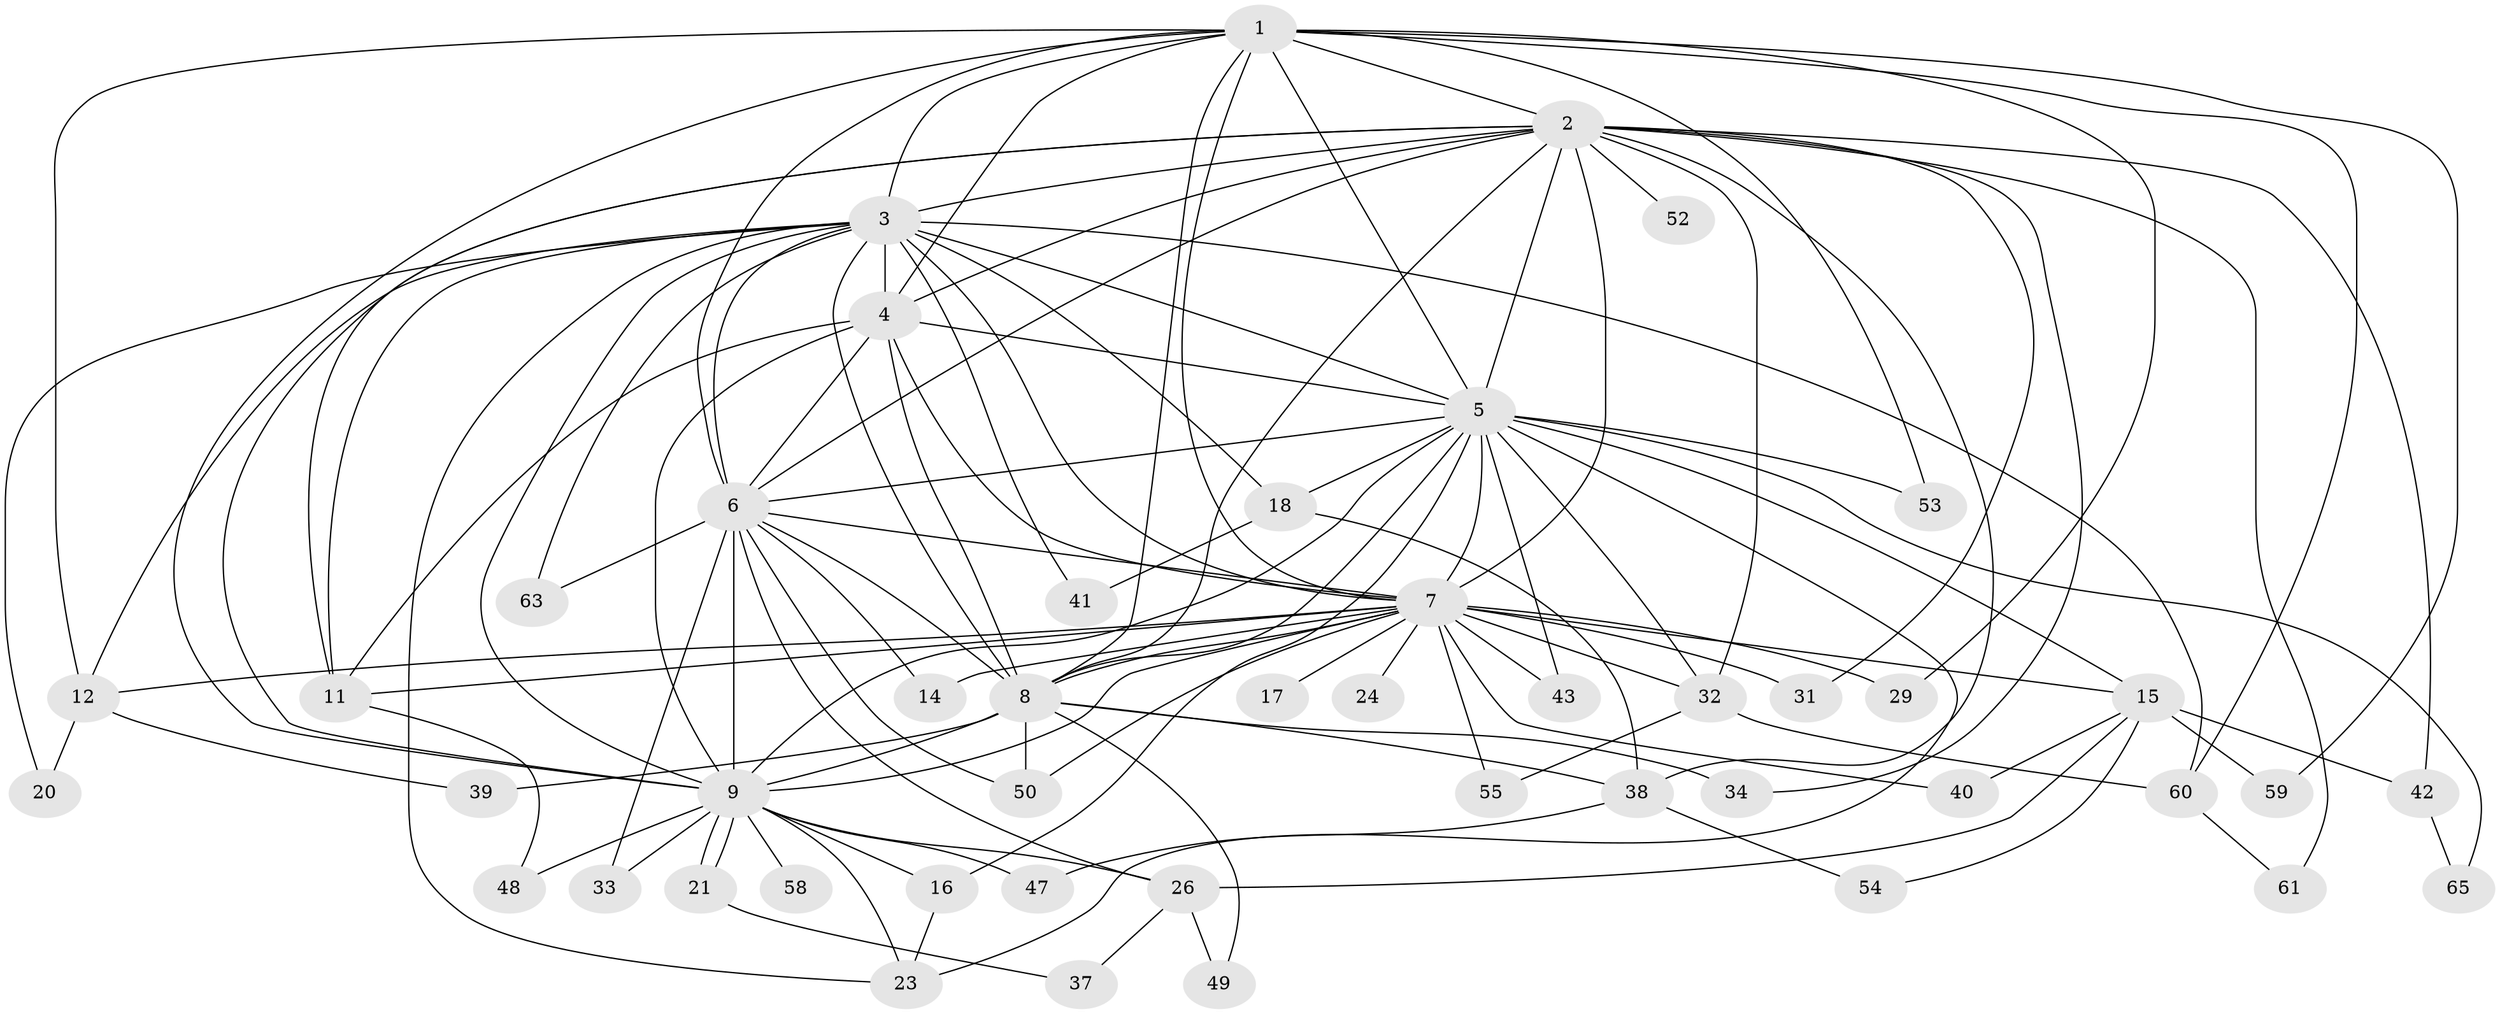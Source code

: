 // Generated by graph-tools (version 1.1) at 2025/51/02/27/25 19:51:52]
// undirected, 47 vertices, 118 edges
graph export_dot {
graph [start="1"]
  node [color=gray90,style=filled];
  1 [super="+27"];
  2 [super="+22"];
  3 [super="+57"];
  4;
  5 [super="+25"];
  6 [super="+13"];
  7 [super="+10"];
  8 [super="+51"];
  9 [super="+30"];
  11 [super="+19"];
  12 [super="+36"];
  14;
  15 [super="+28"];
  16;
  17;
  18;
  20;
  21;
  23 [super="+64"];
  24;
  26 [super="+44"];
  29 [super="+46"];
  31;
  32 [super="+35"];
  33;
  34;
  37;
  38 [super="+45"];
  39;
  40;
  41;
  42;
  43;
  47;
  48;
  49;
  50 [super="+56"];
  52;
  53;
  54;
  55;
  58;
  59;
  60 [super="+62"];
  61;
  63;
  65;
  1 -- 2;
  1 -- 3;
  1 -- 4 [weight=2];
  1 -- 5 [weight=2];
  1 -- 6;
  1 -- 7 [weight=2];
  1 -- 8;
  1 -- 9;
  1 -- 12;
  1 -- 29 [weight=2];
  1 -- 53;
  1 -- 59;
  1 -- 60;
  2 -- 3 [weight=2];
  2 -- 4;
  2 -- 5;
  2 -- 6;
  2 -- 7 [weight=2];
  2 -- 8 [weight=2];
  2 -- 9;
  2 -- 11;
  2 -- 31;
  2 -- 32;
  2 -- 34;
  2 -- 38;
  2 -- 52 [weight=2];
  2 -- 61;
  2 -- 42;
  3 -- 4;
  3 -- 5;
  3 -- 6;
  3 -- 7 [weight=2];
  3 -- 8;
  3 -- 9;
  3 -- 12;
  3 -- 18;
  3 -- 20;
  3 -- 41;
  3 -- 60;
  3 -- 63;
  3 -- 11;
  3 -- 23;
  4 -- 5;
  4 -- 6;
  4 -- 7 [weight=2];
  4 -- 8;
  4 -- 9;
  4 -- 11;
  5 -- 6;
  5 -- 7 [weight=2];
  5 -- 8;
  5 -- 9;
  5 -- 16;
  5 -- 18;
  5 -- 23;
  5 -- 43;
  5 -- 53;
  5 -- 65;
  5 -- 15;
  5 -- 32;
  6 -- 7 [weight=2];
  6 -- 8 [weight=2];
  6 -- 9;
  6 -- 14;
  6 -- 33;
  6 -- 26;
  6 -- 50;
  6 -- 63;
  7 -- 8 [weight=2];
  7 -- 9 [weight=2];
  7 -- 17 [weight=2];
  7 -- 14;
  7 -- 15;
  7 -- 24;
  7 -- 29;
  7 -- 31;
  7 -- 32;
  7 -- 40;
  7 -- 43;
  7 -- 50;
  7 -- 55;
  7 -- 11;
  7 -- 12;
  8 -- 9;
  8 -- 34;
  8 -- 39;
  8 -- 49;
  8 -- 50;
  8 -- 38;
  9 -- 16;
  9 -- 21;
  9 -- 21;
  9 -- 26;
  9 -- 33;
  9 -- 48;
  9 -- 58 [weight=2];
  9 -- 47;
  9 -- 23;
  11 -- 48;
  12 -- 20;
  12 -- 39;
  15 -- 26;
  15 -- 40;
  15 -- 42;
  15 -- 54;
  15 -- 59;
  16 -- 23;
  18 -- 38;
  18 -- 41;
  21 -- 37;
  26 -- 37;
  26 -- 49;
  32 -- 60;
  32 -- 55;
  38 -- 54;
  38 -- 47;
  42 -- 65;
  60 -- 61;
}
